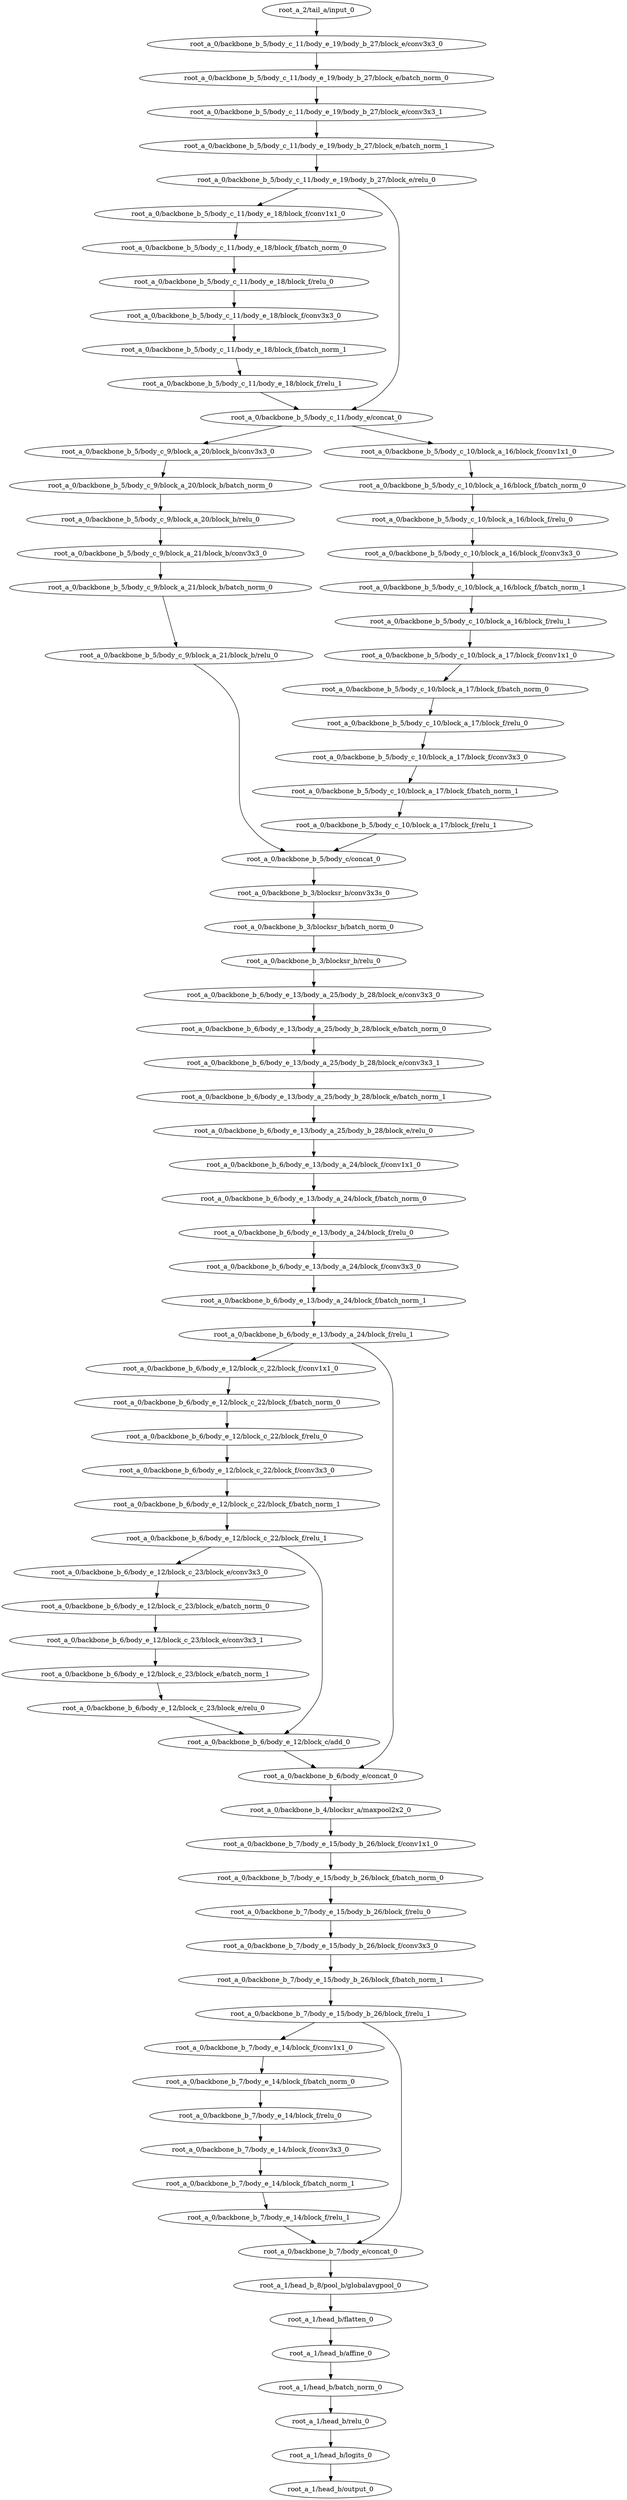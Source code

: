 digraph root_a {
	"root_a_2/tail_a/input_0"
	"root_a_0/backbone_b_5/body_c_11/body_e_19/body_b_27/block_e/conv3x3_0"
	"root_a_0/backbone_b_5/body_c_11/body_e_19/body_b_27/block_e/batch_norm_0"
	"root_a_0/backbone_b_5/body_c_11/body_e_19/body_b_27/block_e/conv3x3_1"
	"root_a_0/backbone_b_5/body_c_11/body_e_19/body_b_27/block_e/batch_norm_1"
	"root_a_0/backbone_b_5/body_c_11/body_e_19/body_b_27/block_e/relu_0"
	"root_a_0/backbone_b_5/body_c_11/body_e_18/block_f/conv1x1_0"
	"root_a_0/backbone_b_5/body_c_11/body_e_18/block_f/batch_norm_0"
	"root_a_0/backbone_b_5/body_c_11/body_e_18/block_f/relu_0"
	"root_a_0/backbone_b_5/body_c_11/body_e_18/block_f/conv3x3_0"
	"root_a_0/backbone_b_5/body_c_11/body_e_18/block_f/batch_norm_1"
	"root_a_0/backbone_b_5/body_c_11/body_e_18/block_f/relu_1"
	"root_a_0/backbone_b_5/body_c_11/body_e/concat_0"
	"root_a_0/backbone_b_5/body_c_9/block_a_20/block_b/conv3x3_0"
	"root_a_0/backbone_b_5/body_c_9/block_a_20/block_b/batch_norm_0"
	"root_a_0/backbone_b_5/body_c_9/block_a_20/block_b/relu_0"
	"root_a_0/backbone_b_5/body_c_9/block_a_21/block_b/conv3x3_0"
	"root_a_0/backbone_b_5/body_c_9/block_a_21/block_b/batch_norm_0"
	"root_a_0/backbone_b_5/body_c_9/block_a_21/block_b/relu_0"
	"root_a_0/backbone_b_5/body_c_10/block_a_16/block_f/conv1x1_0"
	"root_a_0/backbone_b_5/body_c_10/block_a_16/block_f/batch_norm_0"
	"root_a_0/backbone_b_5/body_c_10/block_a_16/block_f/relu_0"
	"root_a_0/backbone_b_5/body_c_10/block_a_16/block_f/conv3x3_0"
	"root_a_0/backbone_b_5/body_c_10/block_a_16/block_f/batch_norm_1"
	"root_a_0/backbone_b_5/body_c_10/block_a_16/block_f/relu_1"
	"root_a_0/backbone_b_5/body_c_10/block_a_17/block_f/conv1x1_0"
	"root_a_0/backbone_b_5/body_c_10/block_a_17/block_f/batch_norm_0"
	"root_a_0/backbone_b_5/body_c_10/block_a_17/block_f/relu_0"
	"root_a_0/backbone_b_5/body_c_10/block_a_17/block_f/conv3x3_0"
	"root_a_0/backbone_b_5/body_c_10/block_a_17/block_f/batch_norm_1"
	"root_a_0/backbone_b_5/body_c_10/block_a_17/block_f/relu_1"
	"root_a_0/backbone_b_5/body_c/concat_0"
	"root_a_0/backbone_b_3/blocksr_b/conv3x3s_0"
	"root_a_0/backbone_b_3/blocksr_b/batch_norm_0"
	"root_a_0/backbone_b_3/blocksr_b/relu_0"
	"root_a_0/backbone_b_6/body_e_13/body_a_25/body_b_28/block_e/conv3x3_0"
	"root_a_0/backbone_b_6/body_e_13/body_a_25/body_b_28/block_e/batch_norm_0"
	"root_a_0/backbone_b_6/body_e_13/body_a_25/body_b_28/block_e/conv3x3_1"
	"root_a_0/backbone_b_6/body_e_13/body_a_25/body_b_28/block_e/batch_norm_1"
	"root_a_0/backbone_b_6/body_e_13/body_a_25/body_b_28/block_e/relu_0"
	"root_a_0/backbone_b_6/body_e_13/body_a_24/block_f/conv1x1_0"
	"root_a_0/backbone_b_6/body_e_13/body_a_24/block_f/batch_norm_0"
	"root_a_0/backbone_b_6/body_e_13/body_a_24/block_f/relu_0"
	"root_a_0/backbone_b_6/body_e_13/body_a_24/block_f/conv3x3_0"
	"root_a_0/backbone_b_6/body_e_13/body_a_24/block_f/batch_norm_1"
	"root_a_0/backbone_b_6/body_e_13/body_a_24/block_f/relu_1"
	"root_a_0/backbone_b_6/body_e_12/block_c_22/block_f/conv1x1_0"
	"root_a_0/backbone_b_6/body_e_12/block_c_22/block_f/batch_norm_0"
	"root_a_0/backbone_b_6/body_e_12/block_c_22/block_f/relu_0"
	"root_a_0/backbone_b_6/body_e_12/block_c_22/block_f/conv3x3_0"
	"root_a_0/backbone_b_6/body_e_12/block_c_22/block_f/batch_norm_1"
	"root_a_0/backbone_b_6/body_e_12/block_c_22/block_f/relu_1"
	"root_a_0/backbone_b_6/body_e_12/block_c_23/block_e/conv3x3_0"
	"root_a_0/backbone_b_6/body_e_12/block_c_23/block_e/batch_norm_0"
	"root_a_0/backbone_b_6/body_e_12/block_c_23/block_e/conv3x3_1"
	"root_a_0/backbone_b_6/body_e_12/block_c_23/block_e/batch_norm_1"
	"root_a_0/backbone_b_6/body_e_12/block_c_23/block_e/relu_0"
	"root_a_0/backbone_b_6/body_e_12/block_c/add_0"
	"root_a_0/backbone_b_6/body_e/concat_0"
	"root_a_0/backbone_b_4/blocksr_a/maxpool2x2_0"
	"root_a_0/backbone_b_7/body_e_15/body_b_26/block_f/conv1x1_0"
	"root_a_0/backbone_b_7/body_e_15/body_b_26/block_f/batch_norm_0"
	"root_a_0/backbone_b_7/body_e_15/body_b_26/block_f/relu_0"
	"root_a_0/backbone_b_7/body_e_15/body_b_26/block_f/conv3x3_0"
	"root_a_0/backbone_b_7/body_e_15/body_b_26/block_f/batch_norm_1"
	"root_a_0/backbone_b_7/body_e_15/body_b_26/block_f/relu_1"
	"root_a_0/backbone_b_7/body_e_14/block_f/conv1x1_0"
	"root_a_0/backbone_b_7/body_e_14/block_f/batch_norm_0"
	"root_a_0/backbone_b_7/body_e_14/block_f/relu_0"
	"root_a_0/backbone_b_7/body_e_14/block_f/conv3x3_0"
	"root_a_0/backbone_b_7/body_e_14/block_f/batch_norm_1"
	"root_a_0/backbone_b_7/body_e_14/block_f/relu_1"
	"root_a_0/backbone_b_7/body_e/concat_0"
	"root_a_1/head_b_8/pool_b/globalavgpool_0"
	"root_a_1/head_b/flatten_0"
	"root_a_1/head_b/affine_0"
	"root_a_1/head_b/batch_norm_0"
	"root_a_1/head_b/relu_0"
	"root_a_1/head_b/logits_0"
	"root_a_1/head_b/output_0"

	"root_a_2/tail_a/input_0" -> "root_a_0/backbone_b_5/body_c_11/body_e_19/body_b_27/block_e/conv3x3_0"
	"root_a_0/backbone_b_5/body_c_11/body_e_19/body_b_27/block_e/conv3x3_0" -> "root_a_0/backbone_b_5/body_c_11/body_e_19/body_b_27/block_e/batch_norm_0"
	"root_a_0/backbone_b_5/body_c_11/body_e_19/body_b_27/block_e/batch_norm_0" -> "root_a_0/backbone_b_5/body_c_11/body_e_19/body_b_27/block_e/conv3x3_1"
	"root_a_0/backbone_b_5/body_c_11/body_e_19/body_b_27/block_e/conv3x3_1" -> "root_a_0/backbone_b_5/body_c_11/body_e_19/body_b_27/block_e/batch_norm_1"
	"root_a_0/backbone_b_5/body_c_11/body_e_19/body_b_27/block_e/batch_norm_1" -> "root_a_0/backbone_b_5/body_c_11/body_e_19/body_b_27/block_e/relu_0"
	"root_a_0/backbone_b_5/body_c_11/body_e_19/body_b_27/block_e/relu_0" -> "root_a_0/backbone_b_5/body_c_11/body_e_18/block_f/conv1x1_0"
	"root_a_0/backbone_b_5/body_c_11/body_e_18/block_f/conv1x1_0" -> "root_a_0/backbone_b_5/body_c_11/body_e_18/block_f/batch_norm_0"
	"root_a_0/backbone_b_5/body_c_11/body_e_18/block_f/batch_norm_0" -> "root_a_0/backbone_b_5/body_c_11/body_e_18/block_f/relu_0"
	"root_a_0/backbone_b_5/body_c_11/body_e_18/block_f/relu_0" -> "root_a_0/backbone_b_5/body_c_11/body_e_18/block_f/conv3x3_0"
	"root_a_0/backbone_b_5/body_c_11/body_e_18/block_f/conv3x3_0" -> "root_a_0/backbone_b_5/body_c_11/body_e_18/block_f/batch_norm_1"
	"root_a_0/backbone_b_5/body_c_11/body_e_18/block_f/batch_norm_1" -> "root_a_0/backbone_b_5/body_c_11/body_e_18/block_f/relu_1"
	"root_a_0/backbone_b_5/body_c_11/body_e_18/block_f/relu_1" -> "root_a_0/backbone_b_5/body_c_11/body_e/concat_0"
	"root_a_0/backbone_b_5/body_c_11/body_e_19/body_b_27/block_e/relu_0" -> "root_a_0/backbone_b_5/body_c_11/body_e/concat_0"
	"root_a_0/backbone_b_5/body_c_11/body_e/concat_0" -> "root_a_0/backbone_b_5/body_c_9/block_a_20/block_b/conv3x3_0"
	"root_a_0/backbone_b_5/body_c_9/block_a_20/block_b/conv3x3_0" -> "root_a_0/backbone_b_5/body_c_9/block_a_20/block_b/batch_norm_0"
	"root_a_0/backbone_b_5/body_c_9/block_a_20/block_b/batch_norm_0" -> "root_a_0/backbone_b_5/body_c_9/block_a_20/block_b/relu_0"
	"root_a_0/backbone_b_5/body_c_9/block_a_20/block_b/relu_0" -> "root_a_0/backbone_b_5/body_c_9/block_a_21/block_b/conv3x3_0"
	"root_a_0/backbone_b_5/body_c_9/block_a_21/block_b/conv3x3_0" -> "root_a_0/backbone_b_5/body_c_9/block_a_21/block_b/batch_norm_0"
	"root_a_0/backbone_b_5/body_c_9/block_a_21/block_b/batch_norm_0" -> "root_a_0/backbone_b_5/body_c_9/block_a_21/block_b/relu_0"
	"root_a_0/backbone_b_5/body_c_11/body_e/concat_0" -> "root_a_0/backbone_b_5/body_c_10/block_a_16/block_f/conv1x1_0"
	"root_a_0/backbone_b_5/body_c_10/block_a_16/block_f/conv1x1_0" -> "root_a_0/backbone_b_5/body_c_10/block_a_16/block_f/batch_norm_0"
	"root_a_0/backbone_b_5/body_c_10/block_a_16/block_f/batch_norm_0" -> "root_a_0/backbone_b_5/body_c_10/block_a_16/block_f/relu_0"
	"root_a_0/backbone_b_5/body_c_10/block_a_16/block_f/relu_0" -> "root_a_0/backbone_b_5/body_c_10/block_a_16/block_f/conv3x3_0"
	"root_a_0/backbone_b_5/body_c_10/block_a_16/block_f/conv3x3_0" -> "root_a_0/backbone_b_5/body_c_10/block_a_16/block_f/batch_norm_1"
	"root_a_0/backbone_b_5/body_c_10/block_a_16/block_f/batch_norm_1" -> "root_a_0/backbone_b_5/body_c_10/block_a_16/block_f/relu_1"
	"root_a_0/backbone_b_5/body_c_10/block_a_16/block_f/relu_1" -> "root_a_0/backbone_b_5/body_c_10/block_a_17/block_f/conv1x1_0"
	"root_a_0/backbone_b_5/body_c_10/block_a_17/block_f/conv1x1_0" -> "root_a_0/backbone_b_5/body_c_10/block_a_17/block_f/batch_norm_0"
	"root_a_0/backbone_b_5/body_c_10/block_a_17/block_f/batch_norm_0" -> "root_a_0/backbone_b_5/body_c_10/block_a_17/block_f/relu_0"
	"root_a_0/backbone_b_5/body_c_10/block_a_17/block_f/relu_0" -> "root_a_0/backbone_b_5/body_c_10/block_a_17/block_f/conv3x3_0"
	"root_a_0/backbone_b_5/body_c_10/block_a_17/block_f/conv3x3_0" -> "root_a_0/backbone_b_5/body_c_10/block_a_17/block_f/batch_norm_1"
	"root_a_0/backbone_b_5/body_c_10/block_a_17/block_f/batch_norm_1" -> "root_a_0/backbone_b_5/body_c_10/block_a_17/block_f/relu_1"
	"root_a_0/backbone_b_5/body_c_9/block_a_21/block_b/relu_0" -> "root_a_0/backbone_b_5/body_c/concat_0"
	"root_a_0/backbone_b_5/body_c_10/block_a_17/block_f/relu_1" -> "root_a_0/backbone_b_5/body_c/concat_0"
	"root_a_0/backbone_b_5/body_c/concat_0" -> "root_a_0/backbone_b_3/blocksr_b/conv3x3s_0"
	"root_a_0/backbone_b_3/blocksr_b/conv3x3s_0" -> "root_a_0/backbone_b_3/blocksr_b/batch_norm_0"
	"root_a_0/backbone_b_3/blocksr_b/batch_norm_0" -> "root_a_0/backbone_b_3/blocksr_b/relu_0"
	"root_a_0/backbone_b_3/blocksr_b/relu_0" -> "root_a_0/backbone_b_6/body_e_13/body_a_25/body_b_28/block_e/conv3x3_0"
	"root_a_0/backbone_b_6/body_e_13/body_a_25/body_b_28/block_e/conv3x3_0" -> "root_a_0/backbone_b_6/body_e_13/body_a_25/body_b_28/block_e/batch_norm_0"
	"root_a_0/backbone_b_6/body_e_13/body_a_25/body_b_28/block_e/batch_norm_0" -> "root_a_0/backbone_b_6/body_e_13/body_a_25/body_b_28/block_e/conv3x3_1"
	"root_a_0/backbone_b_6/body_e_13/body_a_25/body_b_28/block_e/conv3x3_1" -> "root_a_0/backbone_b_6/body_e_13/body_a_25/body_b_28/block_e/batch_norm_1"
	"root_a_0/backbone_b_6/body_e_13/body_a_25/body_b_28/block_e/batch_norm_1" -> "root_a_0/backbone_b_6/body_e_13/body_a_25/body_b_28/block_e/relu_0"
	"root_a_0/backbone_b_6/body_e_13/body_a_25/body_b_28/block_e/relu_0" -> "root_a_0/backbone_b_6/body_e_13/body_a_24/block_f/conv1x1_0"
	"root_a_0/backbone_b_6/body_e_13/body_a_24/block_f/conv1x1_0" -> "root_a_0/backbone_b_6/body_e_13/body_a_24/block_f/batch_norm_0"
	"root_a_0/backbone_b_6/body_e_13/body_a_24/block_f/batch_norm_0" -> "root_a_0/backbone_b_6/body_e_13/body_a_24/block_f/relu_0"
	"root_a_0/backbone_b_6/body_e_13/body_a_24/block_f/relu_0" -> "root_a_0/backbone_b_6/body_e_13/body_a_24/block_f/conv3x3_0"
	"root_a_0/backbone_b_6/body_e_13/body_a_24/block_f/conv3x3_0" -> "root_a_0/backbone_b_6/body_e_13/body_a_24/block_f/batch_norm_1"
	"root_a_0/backbone_b_6/body_e_13/body_a_24/block_f/batch_norm_1" -> "root_a_0/backbone_b_6/body_e_13/body_a_24/block_f/relu_1"
	"root_a_0/backbone_b_6/body_e_13/body_a_24/block_f/relu_1" -> "root_a_0/backbone_b_6/body_e_12/block_c_22/block_f/conv1x1_0"
	"root_a_0/backbone_b_6/body_e_12/block_c_22/block_f/conv1x1_0" -> "root_a_0/backbone_b_6/body_e_12/block_c_22/block_f/batch_norm_0"
	"root_a_0/backbone_b_6/body_e_12/block_c_22/block_f/batch_norm_0" -> "root_a_0/backbone_b_6/body_e_12/block_c_22/block_f/relu_0"
	"root_a_0/backbone_b_6/body_e_12/block_c_22/block_f/relu_0" -> "root_a_0/backbone_b_6/body_e_12/block_c_22/block_f/conv3x3_0"
	"root_a_0/backbone_b_6/body_e_12/block_c_22/block_f/conv3x3_0" -> "root_a_0/backbone_b_6/body_e_12/block_c_22/block_f/batch_norm_1"
	"root_a_0/backbone_b_6/body_e_12/block_c_22/block_f/batch_norm_1" -> "root_a_0/backbone_b_6/body_e_12/block_c_22/block_f/relu_1"
	"root_a_0/backbone_b_6/body_e_12/block_c_22/block_f/relu_1" -> "root_a_0/backbone_b_6/body_e_12/block_c_23/block_e/conv3x3_0"
	"root_a_0/backbone_b_6/body_e_12/block_c_23/block_e/conv3x3_0" -> "root_a_0/backbone_b_6/body_e_12/block_c_23/block_e/batch_norm_0"
	"root_a_0/backbone_b_6/body_e_12/block_c_23/block_e/batch_norm_0" -> "root_a_0/backbone_b_6/body_e_12/block_c_23/block_e/conv3x3_1"
	"root_a_0/backbone_b_6/body_e_12/block_c_23/block_e/conv3x3_1" -> "root_a_0/backbone_b_6/body_e_12/block_c_23/block_e/batch_norm_1"
	"root_a_0/backbone_b_6/body_e_12/block_c_23/block_e/batch_norm_1" -> "root_a_0/backbone_b_6/body_e_12/block_c_23/block_e/relu_0"
	"root_a_0/backbone_b_6/body_e_12/block_c_23/block_e/relu_0" -> "root_a_0/backbone_b_6/body_e_12/block_c/add_0"
	"root_a_0/backbone_b_6/body_e_12/block_c_22/block_f/relu_1" -> "root_a_0/backbone_b_6/body_e_12/block_c/add_0"
	"root_a_0/backbone_b_6/body_e_13/body_a_24/block_f/relu_1" -> "root_a_0/backbone_b_6/body_e/concat_0"
	"root_a_0/backbone_b_6/body_e_12/block_c/add_0" -> "root_a_0/backbone_b_6/body_e/concat_0"
	"root_a_0/backbone_b_6/body_e/concat_0" -> "root_a_0/backbone_b_4/blocksr_a/maxpool2x2_0"
	"root_a_0/backbone_b_4/blocksr_a/maxpool2x2_0" -> "root_a_0/backbone_b_7/body_e_15/body_b_26/block_f/conv1x1_0"
	"root_a_0/backbone_b_7/body_e_15/body_b_26/block_f/conv1x1_0" -> "root_a_0/backbone_b_7/body_e_15/body_b_26/block_f/batch_norm_0"
	"root_a_0/backbone_b_7/body_e_15/body_b_26/block_f/batch_norm_0" -> "root_a_0/backbone_b_7/body_e_15/body_b_26/block_f/relu_0"
	"root_a_0/backbone_b_7/body_e_15/body_b_26/block_f/relu_0" -> "root_a_0/backbone_b_7/body_e_15/body_b_26/block_f/conv3x3_0"
	"root_a_0/backbone_b_7/body_e_15/body_b_26/block_f/conv3x3_0" -> "root_a_0/backbone_b_7/body_e_15/body_b_26/block_f/batch_norm_1"
	"root_a_0/backbone_b_7/body_e_15/body_b_26/block_f/batch_norm_1" -> "root_a_0/backbone_b_7/body_e_15/body_b_26/block_f/relu_1"
	"root_a_0/backbone_b_7/body_e_15/body_b_26/block_f/relu_1" -> "root_a_0/backbone_b_7/body_e_14/block_f/conv1x1_0"
	"root_a_0/backbone_b_7/body_e_14/block_f/conv1x1_0" -> "root_a_0/backbone_b_7/body_e_14/block_f/batch_norm_0"
	"root_a_0/backbone_b_7/body_e_14/block_f/batch_norm_0" -> "root_a_0/backbone_b_7/body_e_14/block_f/relu_0"
	"root_a_0/backbone_b_7/body_e_14/block_f/relu_0" -> "root_a_0/backbone_b_7/body_e_14/block_f/conv3x3_0"
	"root_a_0/backbone_b_7/body_e_14/block_f/conv3x3_0" -> "root_a_0/backbone_b_7/body_e_14/block_f/batch_norm_1"
	"root_a_0/backbone_b_7/body_e_14/block_f/batch_norm_1" -> "root_a_0/backbone_b_7/body_e_14/block_f/relu_1"
	"root_a_0/backbone_b_7/body_e_15/body_b_26/block_f/relu_1" -> "root_a_0/backbone_b_7/body_e/concat_0"
	"root_a_0/backbone_b_7/body_e_14/block_f/relu_1" -> "root_a_0/backbone_b_7/body_e/concat_0"
	"root_a_0/backbone_b_7/body_e/concat_0" -> "root_a_1/head_b_8/pool_b/globalavgpool_0"
	"root_a_1/head_b_8/pool_b/globalavgpool_0" -> "root_a_1/head_b/flatten_0"
	"root_a_1/head_b/flatten_0" -> "root_a_1/head_b/affine_0"
	"root_a_1/head_b/affine_0" -> "root_a_1/head_b/batch_norm_0"
	"root_a_1/head_b/batch_norm_0" -> "root_a_1/head_b/relu_0"
	"root_a_1/head_b/relu_0" -> "root_a_1/head_b/logits_0"
	"root_a_1/head_b/logits_0" -> "root_a_1/head_b/output_0"

}